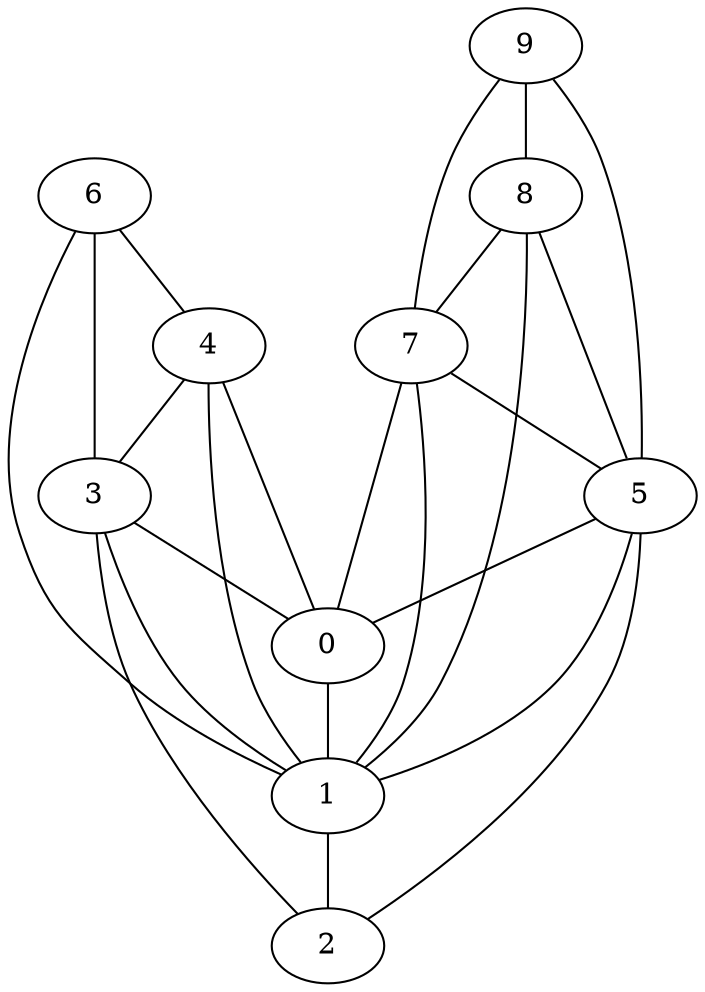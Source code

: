 graph {
    0 [ label = "0" ]
    1 [ label = "1" ]
    2 [ label = "2" ]
    3 [ label = "3" ]
    4 [ label = "4" ]
    5 [ label = "5" ]
    6 [ label = "6" ]
    7 [ label = "7" ]
    8 [ label = "8" ]
    9 [ label = "9" ]
    0 -- 1 [ ]
    9 -- 8 [ ]
    1 -- 2 [ ]
    3 -- 0 [ ]
    3 -- 1 [ ]
    3 -- 2 [ ]
    4 -- 0 [ ]
    4 -- 1 [ ]
    4 -- 3 [ ]
    5 -- 0 [ ]
    5 -- 1 [ ]
    5 -- 2 [ ]
    6 -- 1 [ ]
    6 -- 3 [ ]
    6 -- 4 [ ]
    7 -- 0 [ ]
    7 -- 1 [ ]
    7 -- 5 [ ]
    8 -- 1 [ ]
    8 -- 5 [ ]
    8 -- 7 [ ]
    9 -- 5 [ ]
    9 -- 7 [ ]
}
